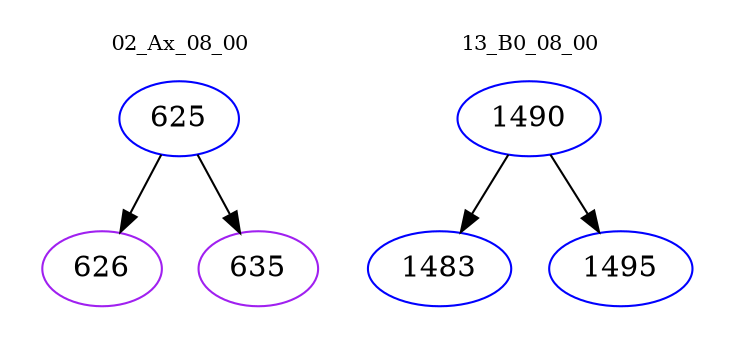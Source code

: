 digraph{
subgraph cluster_0 {
color = white
label = "02_Ax_08_00";
fontsize=10;
T0_625 [label="625", color="blue"]
T0_625 -> T0_626 [color="black"]
T0_626 [label="626", color="purple"]
T0_625 -> T0_635 [color="black"]
T0_635 [label="635", color="purple"]
}
subgraph cluster_1 {
color = white
label = "13_B0_08_00";
fontsize=10;
T1_1490 [label="1490", color="blue"]
T1_1490 -> T1_1483 [color="black"]
T1_1483 [label="1483", color="blue"]
T1_1490 -> T1_1495 [color="black"]
T1_1495 [label="1495", color="blue"]
}
}
